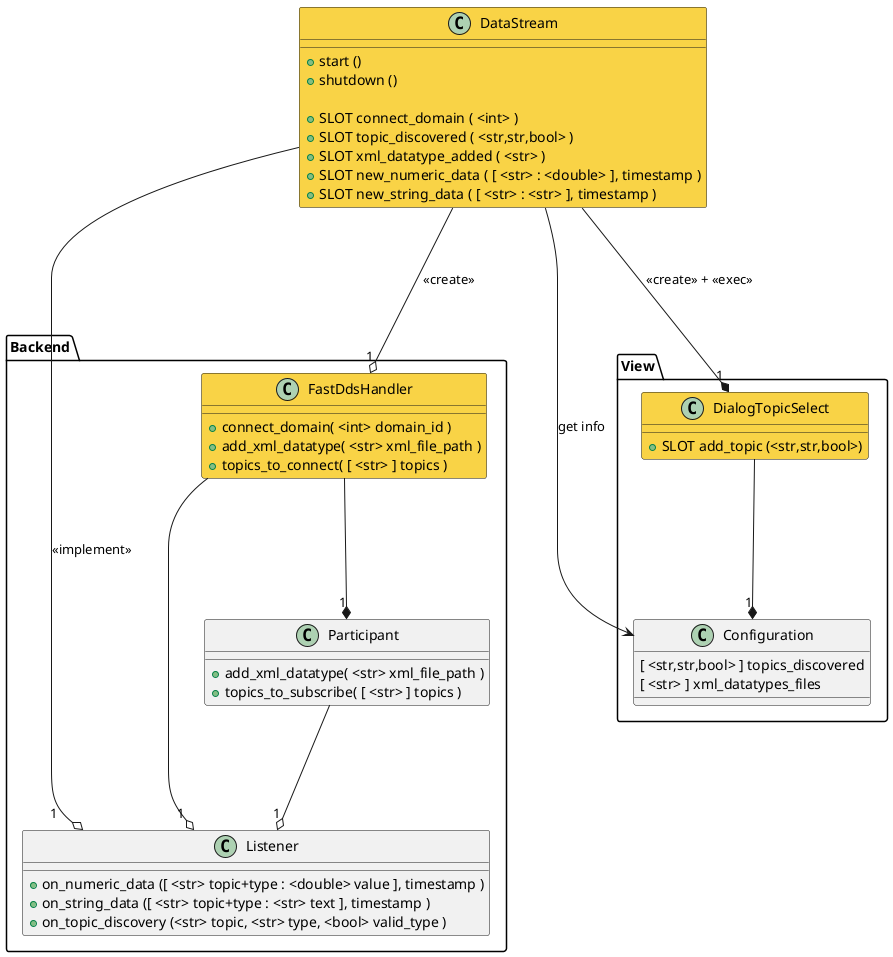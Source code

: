 
@startuml

' ---------------------------------------------------------

package Backend
{

class Listener
{
    + on_numeric_data ([ <str> topic+type : <double> value ], timestamp )
    + on_string_data ([ <str> topic+type : <str> text ], timestamp )
    + on_topic_discovery (<str> topic, <str> type, <bool> valid_type )
}

' ---------------------------------------------------------

class Participant
{
    + add_xml_datatype( <str> xml_file_path )
    + topics_to_subscribe( [ <str> ] topics )
}

Participant  ---o  "1"  Listener

' ---------------------------------------------------------

class FastDdsHandler  #f9d346
{
    + connect_domain( <int> domain_id )
    + add_xml_datatype( <str> xml_file_path )
    + topics_to_connect( [ <str> ] topics )
}

' There will be only one FastDdsHandler, but Listener is not forced to
' belong to only one of them
FastDdsHandler  ---o  "1"  Listener
' This may change in the future if multiple domains want to be shown at the same time
FastDdsHandler  ---*  "1"  Participant

}
' package Backend

' ---------------------------------------------------------
' ---------------------------------------------------------

package View
{

' ---------------------------------------------------------

class Configuration
{
    [ <str,str,bool> ] topics_discovered
    [ <str> ] xml_datatypes_files
}

' ---------------------------------------------------------

class DialogTopicSelect  #f9d346
{
    + SLOT add_topic (<str,str,bool>)
}

DialogTopicSelect  ---*  "1"  Configuration

}
' package Backend

' ---------------------------------------------------------

class DataStream  #f9d346
{
    + start ()
    + shutdown ()

    + SLOT connect_domain ( <int> )
    + SLOT topic_discovered ( <str,str,bool> )
    + SLOT xml_datatype_added ( <str> )
    + SLOT new_numeric_data ( [ <str> : <double> ], timestamp )
    + SLOT new_string_data ( [ <str> : <str> ], timestamp )
}

DataStream  ---o  "1"  Listener : <<implement>>
DataStream  ---o  "1"  FastDdsHandler : <<create>>
DataStream  --->  Configuration : get info
DataStream  ---*  "1"  DialogTopicSelect : <<create>> + <<exec>>

@enduml
